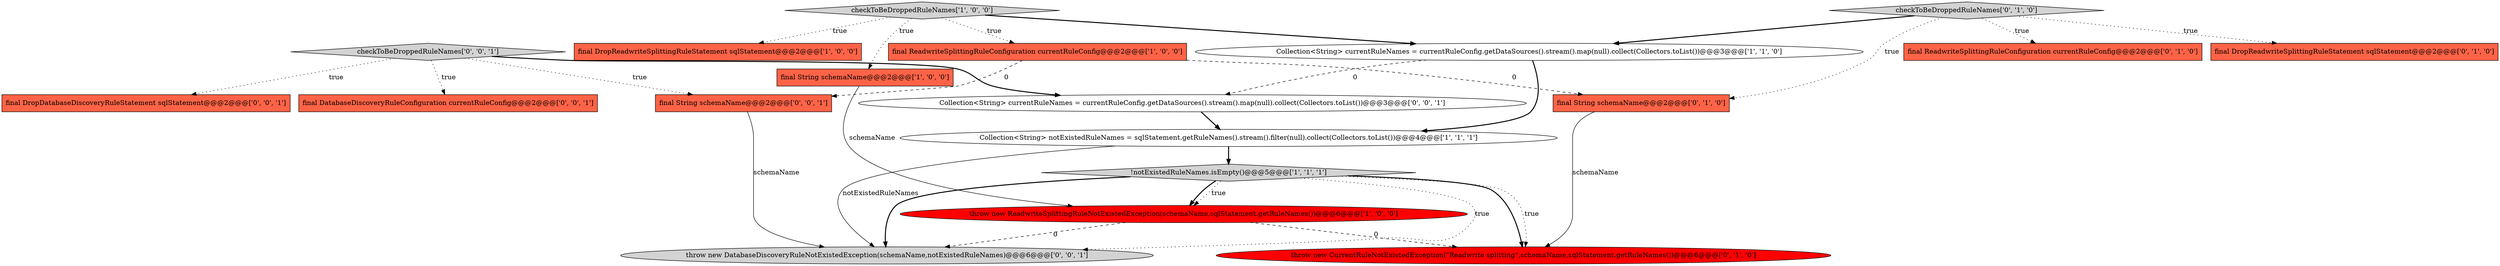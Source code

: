 digraph {
4 [style = filled, label = "final String schemaName@@@2@@@['1', '0', '0']", fillcolor = tomato, shape = box image = "AAA0AAABBB1BBB"];
2 [style = filled, label = "checkToBeDroppedRuleNames['1', '0', '0']", fillcolor = lightgray, shape = diamond image = "AAA0AAABBB1BBB"];
6 [style = filled, label = "Collection<String> currentRuleNames = currentRuleConfig.getDataSources().stream().map(null).collect(Collectors.toList())@@@3@@@['1', '1', '0']", fillcolor = white, shape = ellipse image = "AAA0AAABBB1BBB"];
8 [style = filled, label = "final ReadwriteSplittingRuleConfiguration currentRuleConfig@@@2@@@['0', '1', '0']", fillcolor = tomato, shape = box image = "AAA0AAABBB2BBB"];
16 [style = filled, label = "checkToBeDroppedRuleNames['0', '0', '1']", fillcolor = lightgray, shape = diamond image = "AAA0AAABBB3BBB"];
13 [style = filled, label = "final DropDatabaseDiscoveryRuleStatement sqlStatement@@@2@@@['0', '0', '1']", fillcolor = tomato, shape = box image = "AAA0AAABBB3BBB"];
10 [style = filled, label = "final DropReadwriteSplittingRuleStatement sqlStatement@@@2@@@['0', '1', '0']", fillcolor = tomato, shape = box image = "AAA0AAABBB2BBB"];
11 [style = filled, label = "final String schemaName@@@2@@@['0', '1', '0']", fillcolor = tomato, shape = box image = "AAA1AAABBB2BBB"];
14 [style = filled, label = "Collection<String> currentRuleNames = currentRuleConfig.getDataSources().stream().map(null).collect(Collectors.toList())@@@3@@@['0', '0', '1']", fillcolor = white, shape = ellipse image = "AAA0AAABBB3BBB"];
17 [style = filled, label = "final String schemaName@@@2@@@['0', '0', '1']", fillcolor = tomato, shape = box image = "AAA0AAABBB3BBB"];
15 [style = filled, label = "final DatabaseDiscoveryRuleConfiguration currentRuleConfig@@@2@@@['0', '0', '1']", fillcolor = tomato, shape = box image = "AAA0AAABBB3BBB"];
0 [style = filled, label = "final DropReadwriteSplittingRuleStatement sqlStatement@@@2@@@['1', '0', '0']", fillcolor = tomato, shape = box image = "AAA0AAABBB1BBB"];
18 [style = filled, label = "throw new DatabaseDiscoveryRuleNotExistedException(schemaName,notExistedRuleNames)@@@6@@@['0', '0', '1']", fillcolor = lightgray, shape = ellipse image = "AAA0AAABBB3BBB"];
9 [style = filled, label = "checkToBeDroppedRuleNames['0', '1', '0']", fillcolor = lightgray, shape = diamond image = "AAA0AAABBB2BBB"];
7 [style = filled, label = "!notExistedRuleNames.isEmpty()@@@5@@@['1', '1', '1']", fillcolor = lightgray, shape = diamond image = "AAA0AAABBB1BBB"];
5 [style = filled, label = "final ReadwriteSplittingRuleConfiguration currentRuleConfig@@@2@@@['1', '0', '0']", fillcolor = tomato, shape = box image = "AAA1AAABBB1BBB"];
12 [style = filled, label = "throw new CurrentRuleNotExistedException(\"Readwrite splitting\",schemaName,sqlStatement.getRuleNames())@@@6@@@['0', '1', '0']", fillcolor = red, shape = ellipse image = "AAA1AAABBB2BBB"];
1 [style = filled, label = "Collection<String> notExistedRuleNames = sqlStatement.getRuleNames().stream().filter(null).collect(Collectors.toList())@@@4@@@['1', '1', '1']", fillcolor = white, shape = ellipse image = "AAA0AAABBB1BBB"];
3 [style = filled, label = "throw new ReadwriteSplittingRuleNotExistedException(schemaName,sqlStatement.getRuleNames())@@@6@@@['1', '0', '0']", fillcolor = red, shape = ellipse image = "AAA1AAABBB1BBB"];
2->0 [style = dotted, label="true"];
16->13 [style = dotted, label="true"];
7->12 [style = bold, label=""];
17->18 [style = solid, label="schemaName"];
2->6 [style = bold, label=""];
3->18 [style = dashed, label="0"];
9->11 [style = dotted, label="true"];
16->17 [style = dotted, label="true"];
6->14 [style = dashed, label="0"];
1->7 [style = bold, label=""];
7->3 [style = bold, label=""];
14->1 [style = bold, label=""];
7->12 [style = dotted, label="true"];
9->6 [style = bold, label=""];
1->18 [style = solid, label="notExistedRuleNames"];
9->8 [style = dotted, label="true"];
6->1 [style = bold, label=""];
3->12 [style = dashed, label="0"];
5->17 [style = dashed, label="0"];
5->11 [style = dashed, label="0"];
7->3 [style = dotted, label="true"];
11->12 [style = solid, label="schemaName"];
2->4 [style = dotted, label="true"];
7->18 [style = dotted, label="true"];
7->18 [style = bold, label=""];
16->14 [style = bold, label=""];
4->3 [style = solid, label="schemaName"];
2->5 [style = dotted, label="true"];
9->10 [style = dotted, label="true"];
16->15 [style = dotted, label="true"];
}
